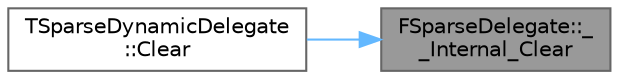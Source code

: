 digraph "FSparseDelegate::__Internal_Clear"
{
 // INTERACTIVE_SVG=YES
 // LATEX_PDF_SIZE
  bgcolor="transparent";
  edge [fontname=Helvetica,fontsize=10,labelfontname=Helvetica,labelfontsize=10];
  node [fontname=Helvetica,fontsize=10,shape=box,height=0.2,width=0.4];
  rankdir="RL";
  Node1 [id="Node000001",label="FSparseDelegate::_\l_Internal_Clear",height=0.2,width=0.4,color="gray40", fillcolor="grey60", style="filled", fontcolor="black",tooltip="Removes all functions from this delegate's invocation list."];
  Node1 -> Node2 [id="edge1_Node000001_Node000002",dir="back",color="steelblue1",style="solid",tooltip=" "];
  Node2 [id="Node000002",label="TSparseDynamicDelegate\l::Clear",height=0.2,width=0.4,color="grey40", fillcolor="white", style="filled",URL="$db/d28/structTSparseDynamicDelegate.html#a4279c3153fe730710b1217f227196feb",tooltip="Removes all functions from this delegate's invocation list."];
}

